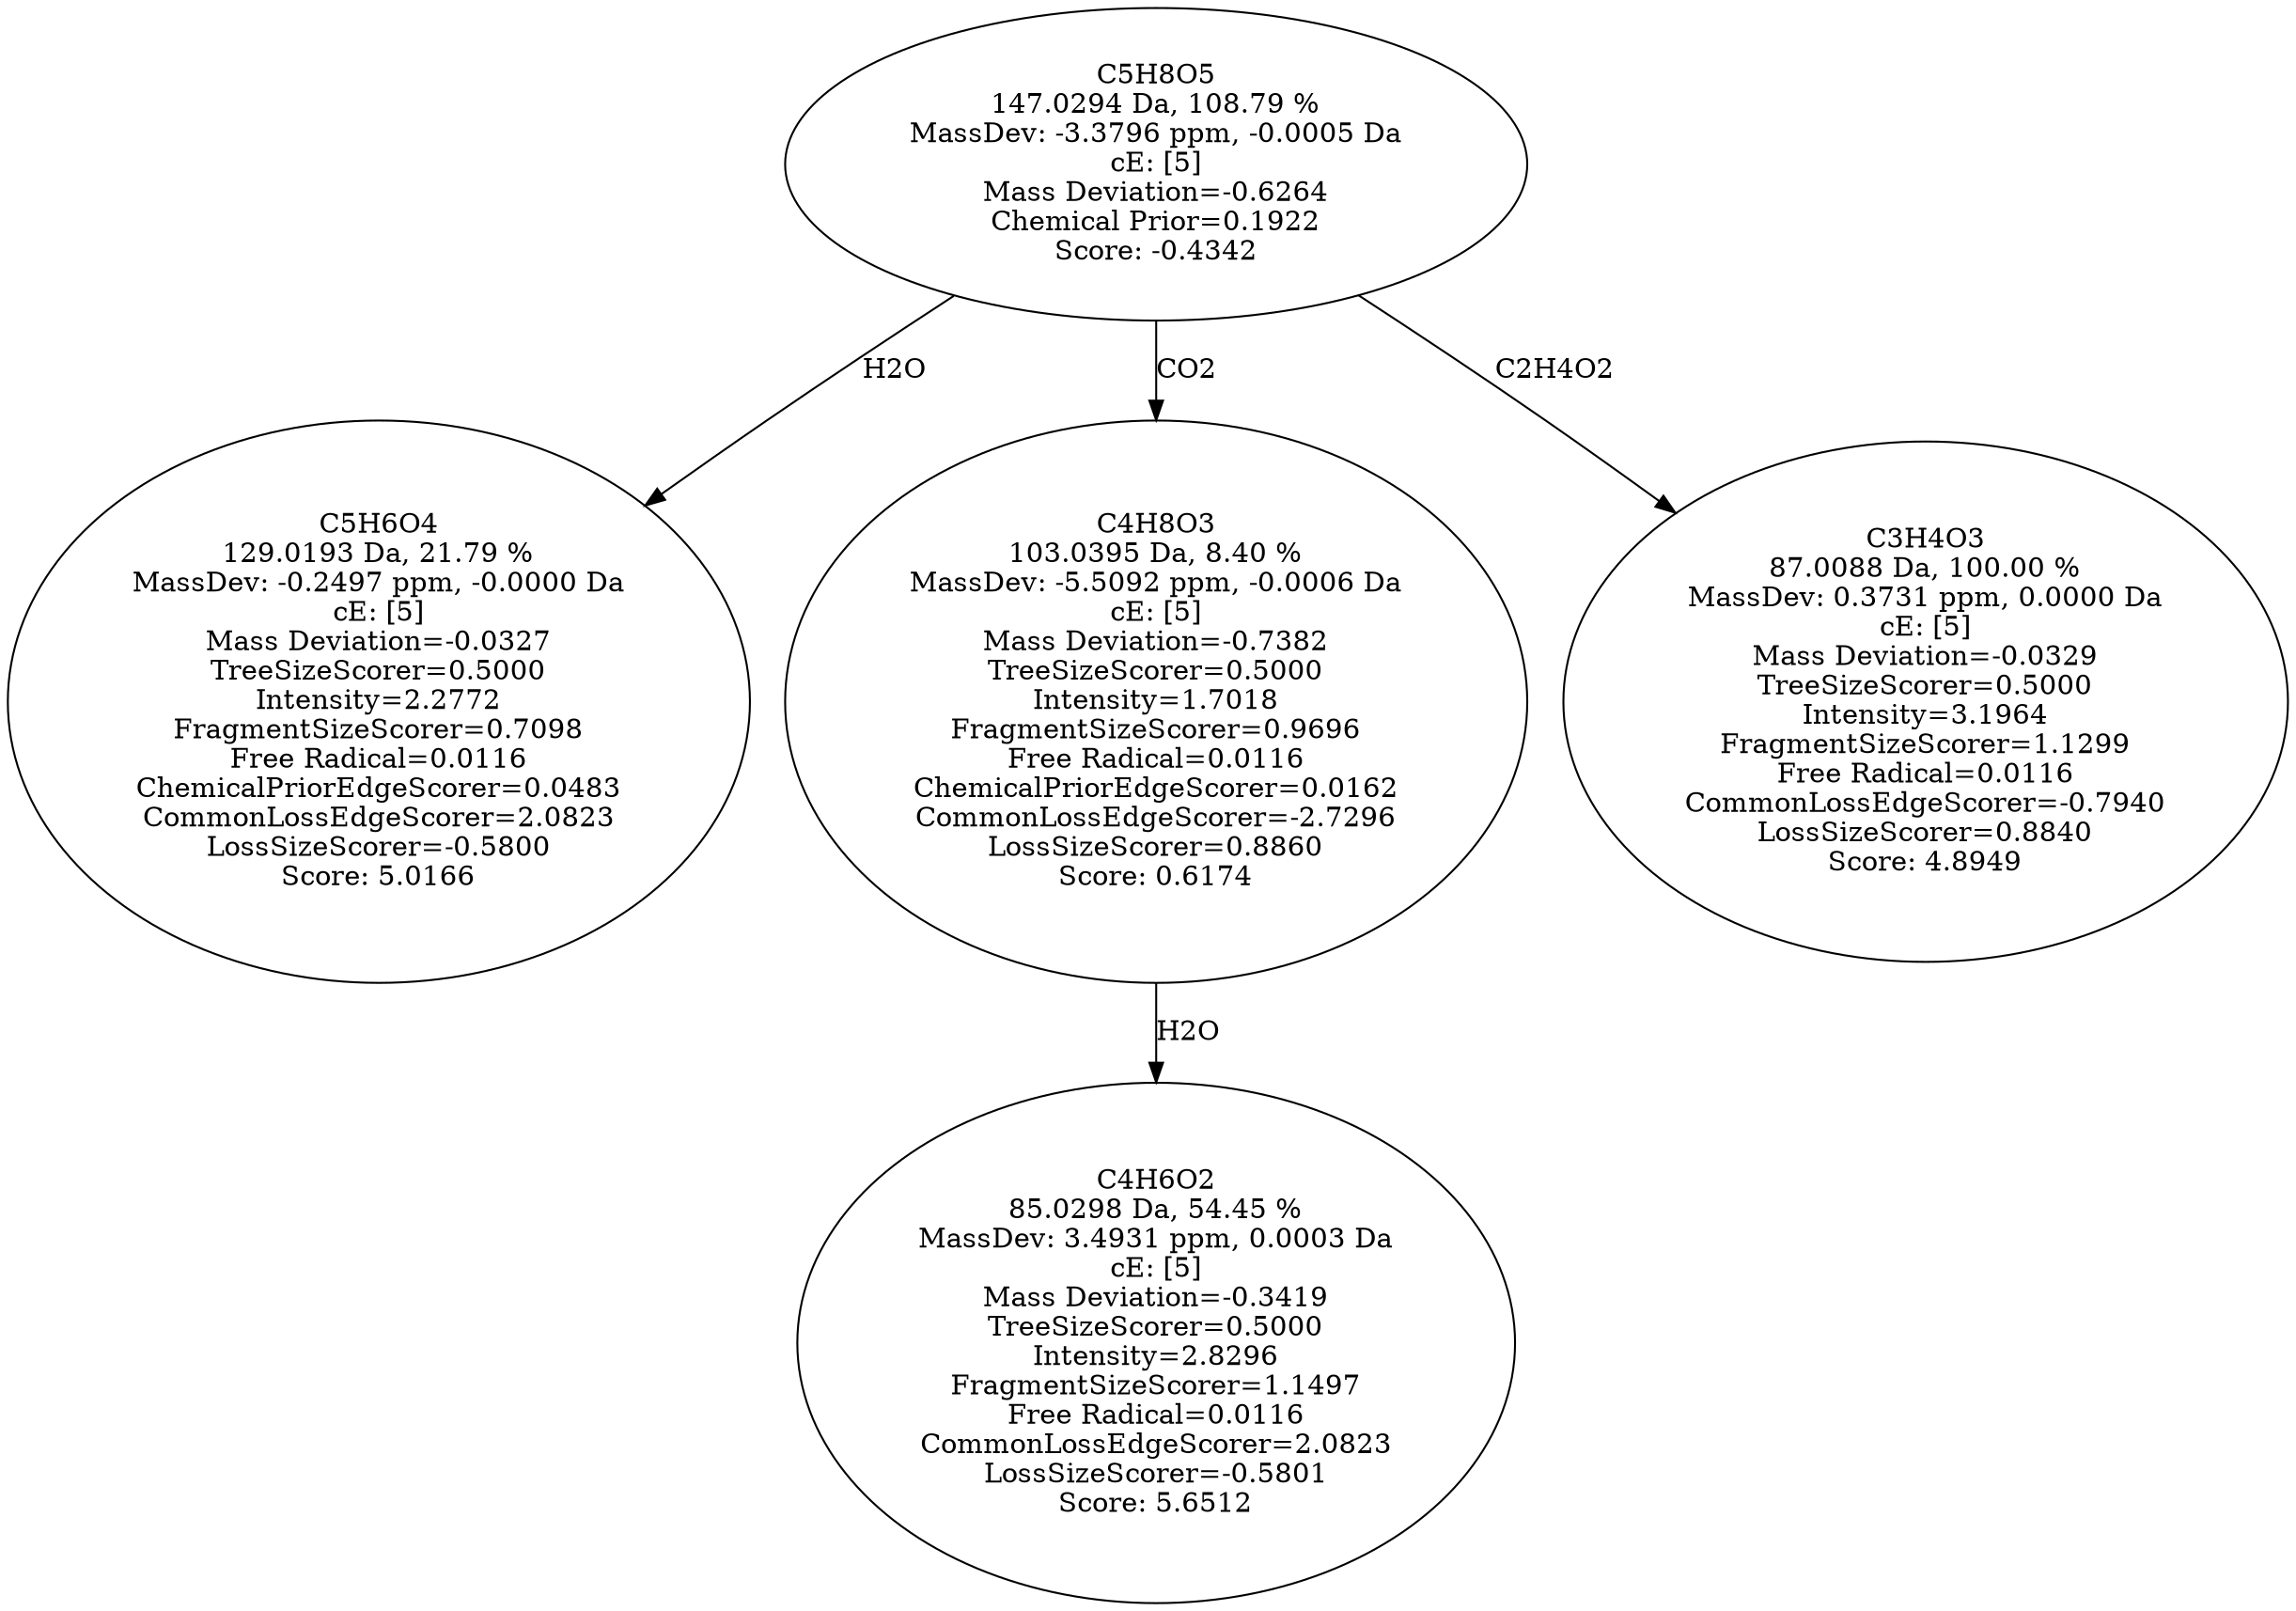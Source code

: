 strict digraph {
v1 [label="C5H6O4\n129.0193 Da, 21.79 %\nMassDev: -0.2497 ppm, -0.0000 Da\ncE: [5]\nMass Deviation=-0.0327\nTreeSizeScorer=0.5000\nIntensity=2.2772\nFragmentSizeScorer=0.7098\nFree Radical=0.0116\nChemicalPriorEdgeScorer=0.0483\nCommonLossEdgeScorer=2.0823\nLossSizeScorer=-0.5800\nScore: 5.0166"];
v2 [label="C4H6O2\n85.0298 Da, 54.45 %\nMassDev: 3.4931 ppm, 0.0003 Da\ncE: [5]\nMass Deviation=-0.3419\nTreeSizeScorer=0.5000\nIntensity=2.8296\nFragmentSizeScorer=1.1497\nFree Radical=0.0116\nCommonLossEdgeScorer=2.0823\nLossSizeScorer=-0.5801\nScore: 5.6512"];
v3 [label="C4H8O3\n103.0395 Da, 8.40 %\nMassDev: -5.5092 ppm, -0.0006 Da\ncE: [5]\nMass Deviation=-0.7382\nTreeSizeScorer=0.5000\nIntensity=1.7018\nFragmentSizeScorer=0.9696\nFree Radical=0.0116\nChemicalPriorEdgeScorer=0.0162\nCommonLossEdgeScorer=-2.7296\nLossSizeScorer=0.8860\nScore: 0.6174"];
v4 [label="C3H4O3\n87.0088 Da, 100.00 %\nMassDev: 0.3731 ppm, 0.0000 Da\ncE: [5]\nMass Deviation=-0.0329\nTreeSizeScorer=0.5000\nIntensity=3.1964\nFragmentSizeScorer=1.1299\nFree Radical=0.0116\nCommonLossEdgeScorer=-0.7940\nLossSizeScorer=0.8840\nScore: 4.8949"];
v5 [label="C5H8O5\n147.0294 Da, 108.79 %\nMassDev: -3.3796 ppm, -0.0005 Da\ncE: [5]\nMass Deviation=-0.6264\nChemical Prior=0.1922\nScore: -0.4342"];
v5 -> v1 [label="H2O"];
v3 -> v2 [label="H2O"];
v5 -> v3 [label="CO2"];
v5 -> v4 [label="C2H4O2"];
}